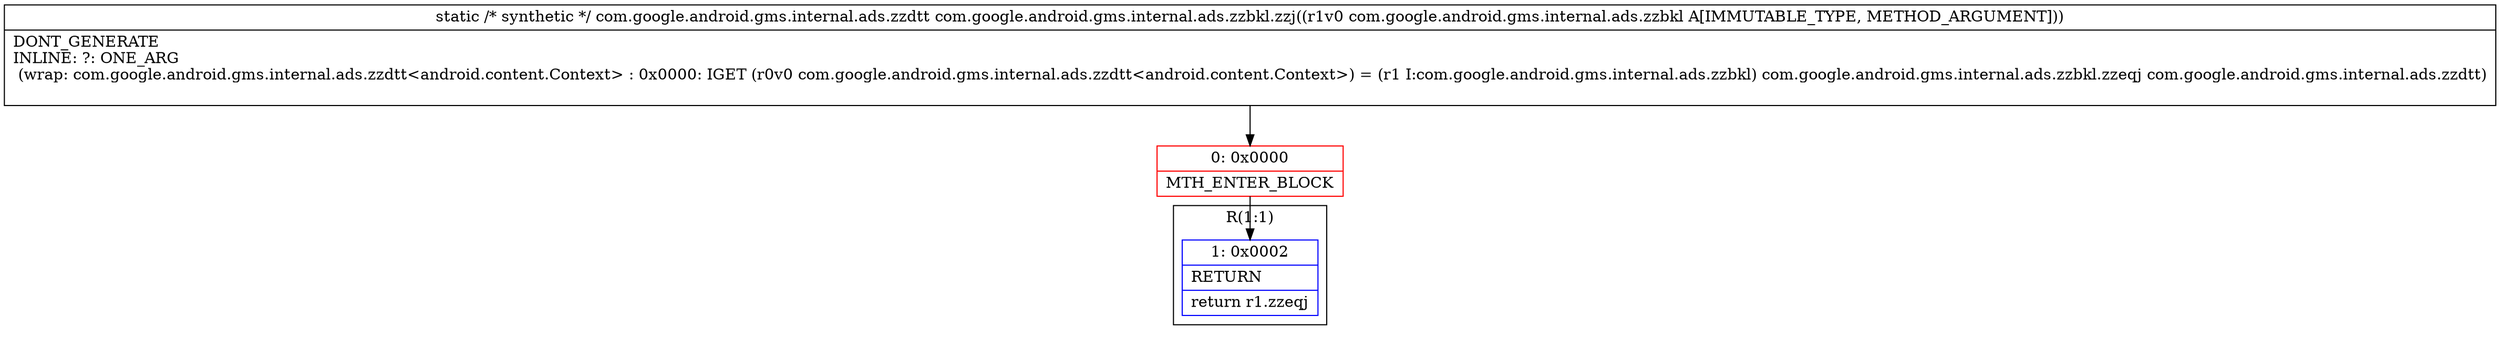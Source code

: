 digraph "CFG forcom.google.android.gms.internal.ads.zzbkl.zzj(Lcom\/google\/android\/gms\/internal\/ads\/zzbkl;)Lcom\/google\/android\/gms\/internal\/ads\/zzdtt;" {
subgraph cluster_Region_442283662 {
label = "R(1:1)";
node [shape=record,color=blue];
Node_1 [shape=record,label="{1\:\ 0x0002|RETURN\l|return r1.zzeqj\l}"];
}
Node_0 [shape=record,color=red,label="{0\:\ 0x0000|MTH_ENTER_BLOCK\l}"];
MethodNode[shape=record,label="{static \/* synthetic *\/ com.google.android.gms.internal.ads.zzdtt com.google.android.gms.internal.ads.zzbkl.zzj((r1v0 com.google.android.gms.internal.ads.zzbkl A[IMMUTABLE_TYPE, METHOD_ARGUMENT]))  | DONT_GENERATE\lINLINE: ?: ONE_ARG  \l  (wrap: com.google.android.gms.internal.ads.zzdtt\<android.content.Context\> : 0x0000: IGET  (r0v0 com.google.android.gms.internal.ads.zzdtt\<android.content.Context\>) = (r1 I:com.google.android.gms.internal.ads.zzbkl) com.google.android.gms.internal.ads.zzbkl.zzeqj com.google.android.gms.internal.ads.zzdtt)\l\l}"];
MethodNode -> Node_0;
Node_0 -> Node_1;
}

